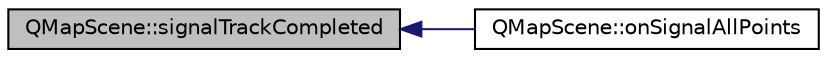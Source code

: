 digraph "QMapScene::signalTrackCompleted"
{
 // INTERACTIVE_SVG=YES
  bgcolor="transparent";
  edge [fontname="Helvetica",fontsize="10",labelfontname="Helvetica",labelfontsize="10"];
  node [fontname="Helvetica",fontsize="10",shape=record];
  rankdir="LR";
  Node1 [label="QMapScene::signalTrackCompleted",height=0.2,width=0.4,color="black", fillcolor="grey75", style="filled", fontcolor="black"];
  Node1 -> Node2 [dir="back",color="midnightblue",fontsize="10",style="solid",fontname="Helvetica"];
  Node2 [label="QMapScene::onSignalAllPoints",height=0.2,width=0.4,color="black",URL="$class_q_map_scene.html#a9c3b1d134cd012f2f2867bebab3dc09e"];
}
